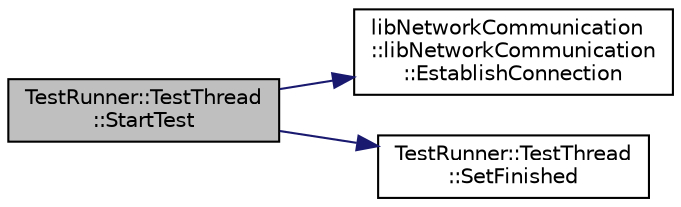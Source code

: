 digraph "TestRunner::TestThread::StartTest"
{
 // INTERACTIVE_SVG=YES
 // LATEX_PDF_SIZE
  edge [fontname="Helvetica",fontsize="10",labelfontname="Helvetica",labelfontsize="10"];
  node [fontname="Helvetica",fontsize="10",shape=record];
  rankdir="LR";
  Node3 [label="TestRunner::TestThread\l::StartTest",height=0.2,width=0.4,color="black", fillcolor="grey75", style="filled", fontcolor="black",tooltip="Performs the test."];
  Node3 -> Node4 [color="midnightblue",fontsize="10",style="solid",fontname="Helvetica"];
  Node4 [label="libNetworkCommunication\l::libNetworkCommunication\l::EstablishConnection",height=0.2,width=0.4,color="black", fillcolor="white", style="filled",URL="$d9/dfa/classlibNetworkCommunication_1_1libNetworkCommunication.html#a93730e78b0aeef62fc45974a26ecc3c0",tooltip="Establishes a connection with the remote."];
  Node3 -> Node5 [color="midnightblue",fontsize="10",style="solid",fontname="Helvetica"];
  Node5 [label="TestRunner::TestThread\l::SetFinished",height=0.2,width=0.4,color="black", fillcolor="white", style="filled",URL="$d3/d43/classTestRunner_1_1TestThread.html#ad2ffc72393710905ba51959641c68eb3",tooltip="Sets the internal finished boolean (threadsafe)"];
}
